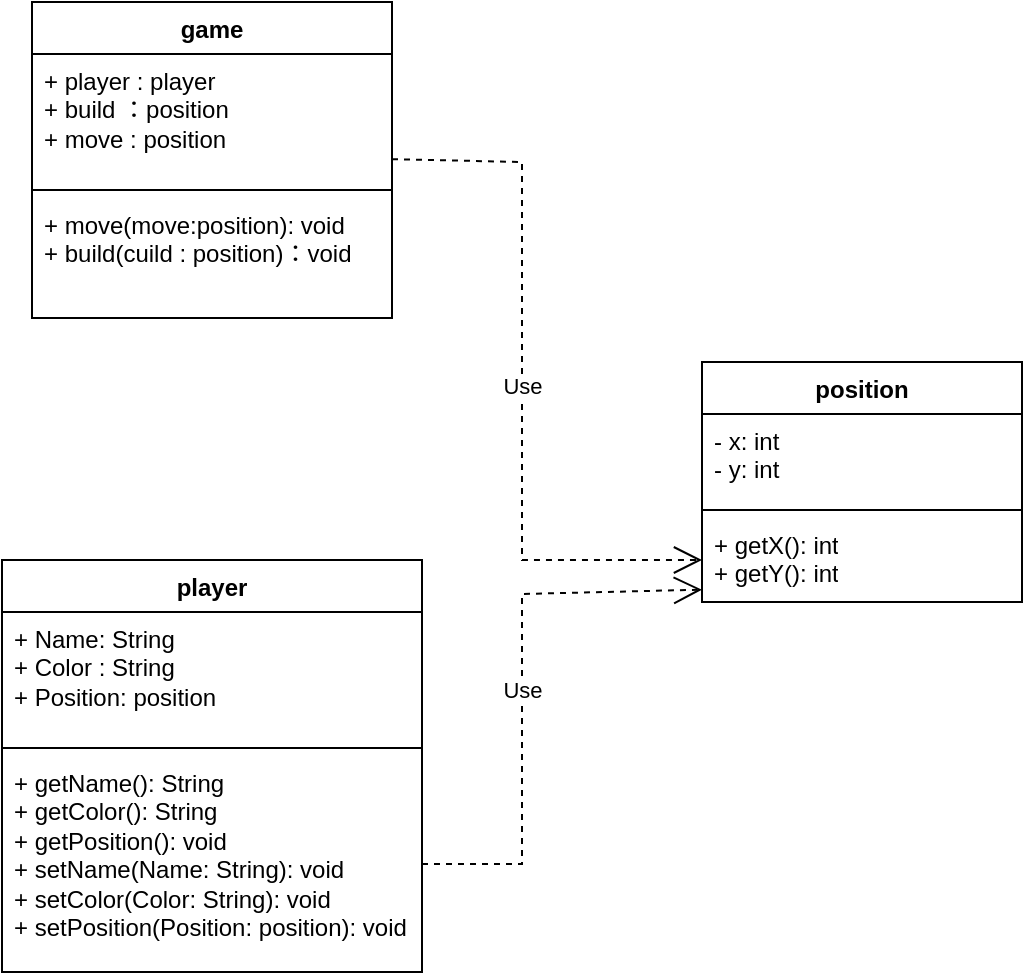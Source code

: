 <mxfile version="21.3.0" type="device">
  <diagram id="C5RBs43oDa-KdzZeNtuy" name="Page-1">
    <mxGraphModel dx="1195" dy="637" grid="1" gridSize="10" guides="1" tooltips="1" connect="1" arrows="1" fold="1" page="1" pageScale="1" pageWidth="827" pageHeight="1169" math="0" shadow="0">
      <root>
        <mxCell id="WIyWlLk6GJQsqaUBKTNV-0" />
        <mxCell id="WIyWlLk6GJQsqaUBKTNV-1" parent="WIyWlLk6GJQsqaUBKTNV-0" />
        <mxCell id="HIRBguY5vaYNJ9pD-gR6-0" value="player" style="swimlane;fontStyle=1;align=center;verticalAlign=top;childLayout=stackLayout;horizontal=1;startSize=26;horizontalStack=0;resizeParent=1;resizeParentMax=0;resizeLast=0;collapsible=1;marginBottom=0;whiteSpace=wrap;html=1;" vertex="1" parent="WIyWlLk6GJQsqaUBKTNV-1">
          <mxGeometry x="160" y="379" width="210" height="206" as="geometry" />
        </mxCell>
        <mxCell id="HIRBguY5vaYNJ9pD-gR6-1" value="+ Name: String&lt;br&gt;+ Color : String&lt;br&gt;+ Position: position" style="text;strokeColor=none;fillColor=none;align=left;verticalAlign=top;spacingLeft=4;spacingRight=4;overflow=hidden;rotatable=0;points=[[0,0.5],[1,0.5]];portConstraint=eastwest;whiteSpace=wrap;html=1;" vertex="1" parent="HIRBguY5vaYNJ9pD-gR6-0">
          <mxGeometry y="26" width="210" height="64" as="geometry" />
        </mxCell>
        <mxCell id="HIRBguY5vaYNJ9pD-gR6-2" value="" style="line;strokeWidth=1;fillColor=none;align=left;verticalAlign=middle;spacingTop=-1;spacingLeft=3;spacingRight=3;rotatable=0;labelPosition=right;points=[];portConstraint=eastwest;strokeColor=inherit;" vertex="1" parent="HIRBguY5vaYNJ9pD-gR6-0">
          <mxGeometry y="90" width="210" height="8" as="geometry" />
        </mxCell>
        <mxCell id="HIRBguY5vaYNJ9pD-gR6-3" value="+ getName(): String&lt;br&gt;+ getColor(): String&lt;br&gt;+ getPosition(): void&lt;br&gt;+ setName(Name: String): void&lt;br&gt;+ setColor(Color: String): void&lt;br&gt;+ setPosition(Position: position): void" style="text;strokeColor=none;fillColor=none;align=left;verticalAlign=top;spacingLeft=4;spacingRight=4;overflow=hidden;rotatable=0;points=[[0,0.5],[1,0.5]];portConstraint=eastwest;whiteSpace=wrap;html=1;" vertex="1" parent="HIRBguY5vaYNJ9pD-gR6-0">
          <mxGeometry y="98" width="210" height="108" as="geometry" />
        </mxCell>
        <mxCell id="HIRBguY5vaYNJ9pD-gR6-4" value="game" style="swimlane;fontStyle=1;align=center;verticalAlign=top;childLayout=stackLayout;horizontal=1;startSize=26;horizontalStack=0;resizeParent=1;resizeParentMax=0;resizeLast=0;collapsible=1;marginBottom=0;whiteSpace=wrap;html=1;" vertex="1" parent="WIyWlLk6GJQsqaUBKTNV-1">
          <mxGeometry x="175" y="100" width="180" height="158" as="geometry" />
        </mxCell>
        <mxCell id="HIRBguY5vaYNJ9pD-gR6-5" value="+ player : player&lt;br&gt;+ build ：position&lt;br&gt;+ move : position" style="text;strokeColor=none;fillColor=none;align=left;verticalAlign=top;spacingLeft=4;spacingRight=4;overflow=hidden;rotatable=0;points=[[0,0.5],[1,0.5]];portConstraint=eastwest;whiteSpace=wrap;html=1;" vertex="1" parent="HIRBguY5vaYNJ9pD-gR6-4">
          <mxGeometry y="26" width="180" height="64" as="geometry" />
        </mxCell>
        <mxCell id="HIRBguY5vaYNJ9pD-gR6-6" value="" style="line;strokeWidth=1;fillColor=none;align=left;verticalAlign=middle;spacingTop=-1;spacingLeft=3;spacingRight=3;rotatable=0;labelPosition=right;points=[];portConstraint=eastwest;strokeColor=inherit;" vertex="1" parent="HIRBguY5vaYNJ9pD-gR6-4">
          <mxGeometry y="90" width="180" height="8" as="geometry" />
        </mxCell>
        <mxCell id="HIRBguY5vaYNJ9pD-gR6-7" value="+ move(move:position): void&lt;br&gt;+ build(cuild : position)：void" style="text;strokeColor=none;fillColor=none;align=left;verticalAlign=top;spacingLeft=4;spacingRight=4;overflow=hidden;rotatable=0;points=[[0,0.5],[1,0.5]];portConstraint=eastwest;whiteSpace=wrap;html=1;" vertex="1" parent="HIRBguY5vaYNJ9pD-gR6-4">
          <mxGeometry y="98" width="180" height="60" as="geometry" />
        </mxCell>
        <mxCell id="HIRBguY5vaYNJ9pD-gR6-8" value="position" style="swimlane;fontStyle=1;align=center;verticalAlign=top;childLayout=stackLayout;horizontal=1;startSize=26;horizontalStack=0;resizeParent=1;resizeParentMax=0;resizeLast=0;collapsible=1;marginBottom=0;whiteSpace=wrap;html=1;" vertex="1" parent="WIyWlLk6GJQsqaUBKTNV-1">
          <mxGeometry x="510" y="280" width="160" height="120" as="geometry" />
        </mxCell>
        <mxCell id="HIRBguY5vaYNJ9pD-gR6-9" value="- x: int&lt;br&gt;- y: int" style="text;strokeColor=none;fillColor=none;align=left;verticalAlign=top;spacingLeft=4;spacingRight=4;overflow=hidden;rotatable=0;points=[[0,0.5],[1,0.5]];portConstraint=eastwest;whiteSpace=wrap;html=1;" vertex="1" parent="HIRBguY5vaYNJ9pD-gR6-8">
          <mxGeometry y="26" width="160" height="44" as="geometry" />
        </mxCell>
        <mxCell id="HIRBguY5vaYNJ9pD-gR6-10" value="" style="line;strokeWidth=1;fillColor=none;align=left;verticalAlign=middle;spacingTop=-1;spacingLeft=3;spacingRight=3;rotatable=0;labelPosition=right;points=[];portConstraint=eastwest;strokeColor=inherit;" vertex="1" parent="HIRBguY5vaYNJ9pD-gR6-8">
          <mxGeometry y="70" width="160" height="8" as="geometry" />
        </mxCell>
        <mxCell id="HIRBguY5vaYNJ9pD-gR6-11" value="+ getX(): int&lt;br&gt;+ getY(): int" style="text;strokeColor=none;fillColor=none;align=left;verticalAlign=top;spacingLeft=4;spacingRight=4;overflow=hidden;rotatable=0;points=[[0,0.5],[1,0.5]];portConstraint=eastwest;whiteSpace=wrap;html=1;" vertex="1" parent="HIRBguY5vaYNJ9pD-gR6-8">
          <mxGeometry y="78" width="160" height="42" as="geometry" />
        </mxCell>
        <mxCell id="HIRBguY5vaYNJ9pD-gR6-12" value="Use" style="endArrow=open;endSize=12;dashed=1;html=1;rounded=0;entryX=0;entryY=0.5;entryDx=0;entryDy=0;" edge="1" parent="WIyWlLk6GJQsqaUBKTNV-1" target="HIRBguY5vaYNJ9pD-gR6-11">
          <mxGeometry width="160" relative="1" as="geometry">
            <mxPoint x="355" y="178.58" as="sourcePoint" />
            <mxPoint x="515" y="178.58" as="targetPoint" />
            <Array as="points">
              <mxPoint x="420" y="180" />
              <mxPoint x="420" y="379" />
            </Array>
          </mxGeometry>
        </mxCell>
        <mxCell id="HIRBguY5vaYNJ9pD-gR6-13" value="Use" style="endArrow=open;endSize=12;dashed=1;html=1;rounded=0;exitX=1;exitY=0.5;exitDx=0;exitDy=0;entryX=0;entryY=0.853;entryDx=0;entryDy=0;entryPerimeter=0;" edge="1" parent="WIyWlLk6GJQsqaUBKTNV-1" source="HIRBguY5vaYNJ9pD-gR6-3" target="HIRBguY5vaYNJ9pD-gR6-11">
          <mxGeometry width="160" relative="1" as="geometry">
            <mxPoint x="310" y="310" as="sourcePoint" />
            <mxPoint x="470" y="310" as="targetPoint" />
            <Array as="points">
              <mxPoint x="420" y="531" />
              <mxPoint x="420" y="396" />
            </Array>
          </mxGeometry>
        </mxCell>
      </root>
    </mxGraphModel>
  </diagram>
</mxfile>

